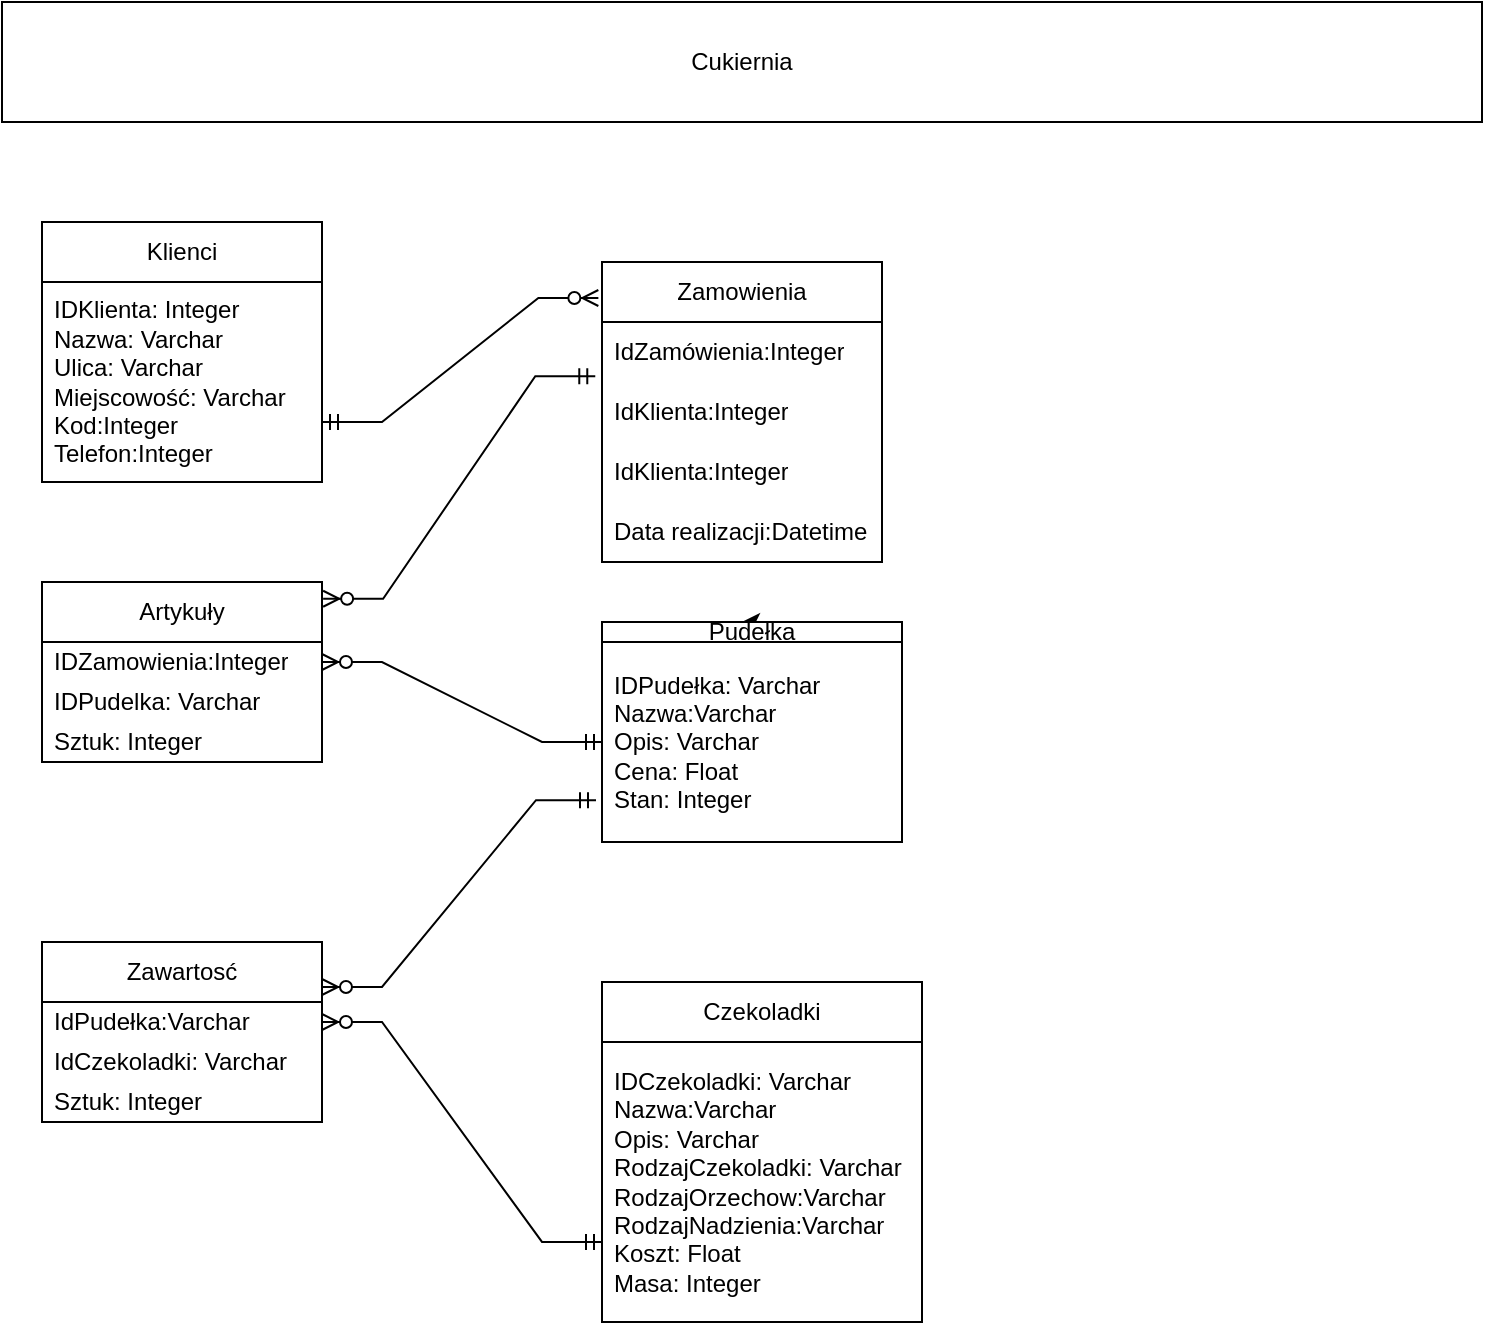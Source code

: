 <mxfile version="22.0.5" type="google">
  <diagram name="Strona-1" id="cGiht8c6kTfp_fwbdRmS">
    <mxGraphModel dx="1055" dy="595" grid="1" gridSize="10" guides="1" tooltips="1" connect="1" arrows="1" fold="1" page="1" pageScale="1" pageWidth="827" pageHeight="1169" math="0" shadow="0">
      <root>
        <mxCell id="0" />
        <mxCell id="1" parent="0" />
        <mxCell id="u3fCee22iPeIOuupL5Ds-6" value="Klienci" style="swimlane;fontStyle=0;childLayout=stackLayout;horizontal=1;startSize=30;horizontalStack=0;resizeParent=1;resizeParentMax=0;resizeLast=0;collapsible=1;marginBottom=0;whiteSpace=wrap;html=1;" parent="1" vertex="1">
          <mxGeometry x="80" y="160" width="140" height="130" as="geometry" />
        </mxCell>
        <mxCell id="u3fCee22iPeIOuupL5Ds-7" value="IDKlienta: Integer&lt;br&gt;Nazwa: Varchar&lt;br&gt;Ulica: Varchar&lt;br&gt;Miejscowość: Varchar&lt;br&gt;Kod:Integer&lt;br&gt;Telefon:Integer" style="text;strokeColor=none;fillColor=none;align=left;verticalAlign=middle;spacingLeft=4;spacingRight=4;overflow=hidden;points=[[0,0.5],[1,0.5]];portConstraint=eastwest;rotatable=0;whiteSpace=wrap;html=1;" parent="u3fCee22iPeIOuupL5Ds-6" vertex="1">
          <mxGeometry y="30" width="140" height="100" as="geometry" />
        </mxCell>
        <mxCell id="u3fCee22iPeIOuupL5Ds-10" value="Cukiernia" style="rounded=0;whiteSpace=wrap;html=1;" parent="1" vertex="1">
          <mxGeometry x="60" y="50" width="740" height="60" as="geometry" />
        </mxCell>
        <mxCell id="u3fCee22iPeIOuupL5Ds-19" value="Artykuły" style="swimlane;fontStyle=0;childLayout=stackLayout;horizontal=1;startSize=30;horizontalStack=0;resizeParent=1;resizeParentMax=0;resizeLast=0;collapsible=1;marginBottom=0;whiteSpace=wrap;html=1;" parent="1" vertex="1">
          <mxGeometry x="80" y="340" width="140" height="90" as="geometry" />
        </mxCell>
        <mxCell id="u3fCee22iPeIOuupL5Ds-20" value="IDZamowienia:Integer" style="text;strokeColor=none;fillColor=none;align=left;verticalAlign=middle;spacingLeft=4;spacingRight=4;overflow=hidden;points=[[0,0.5],[1,0.5]];portConstraint=eastwest;rotatable=0;whiteSpace=wrap;html=1;" parent="u3fCee22iPeIOuupL5Ds-19" vertex="1">
          <mxGeometry y="30" width="140" height="20" as="geometry" />
        </mxCell>
        <mxCell id="u3fCee22iPeIOuupL5Ds-21" value="IDPudelka: Varchar" style="text;strokeColor=none;fillColor=none;align=left;verticalAlign=middle;spacingLeft=4;spacingRight=4;overflow=hidden;points=[[0,0.5],[1,0.5]];portConstraint=eastwest;rotatable=0;whiteSpace=wrap;html=1;" parent="u3fCee22iPeIOuupL5Ds-19" vertex="1">
          <mxGeometry y="50" width="140" height="20" as="geometry" />
        </mxCell>
        <mxCell id="u3fCee22iPeIOuupL5Ds-22" value="Sztuk: Integer" style="text;strokeColor=none;fillColor=none;align=left;verticalAlign=middle;spacingLeft=4;spacingRight=4;overflow=hidden;points=[[0,0.5],[1,0.5]];portConstraint=eastwest;rotatable=0;whiteSpace=wrap;html=1;" parent="u3fCee22iPeIOuupL5Ds-19" vertex="1">
          <mxGeometry y="70" width="140" height="20" as="geometry" />
        </mxCell>
        <mxCell id="u3fCee22iPeIOuupL5Ds-23" value="Zamowienia" style="swimlane;fontStyle=0;childLayout=stackLayout;horizontal=1;startSize=30;horizontalStack=0;resizeParent=1;resizeParentMax=0;resizeLast=0;collapsible=1;marginBottom=0;whiteSpace=wrap;html=1;" parent="1" vertex="1">
          <mxGeometry x="360" y="180" width="140" height="150" as="geometry" />
        </mxCell>
        <mxCell id="u3fCee22iPeIOuupL5Ds-24" value="IdZamówienia:Integer" style="text;strokeColor=none;fillColor=none;align=left;verticalAlign=middle;spacingLeft=4;spacingRight=4;overflow=hidden;points=[[0,0.5],[1,0.5]];portConstraint=eastwest;rotatable=0;whiteSpace=wrap;html=1;" parent="u3fCee22iPeIOuupL5Ds-23" vertex="1">
          <mxGeometry y="30" width="140" height="30" as="geometry" />
        </mxCell>
        <mxCell id="u3fCee22iPeIOuupL5Ds-43" value="IdKlienta:Integer" style="text;strokeColor=none;fillColor=none;align=left;verticalAlign=middle;spacingLeft=4;spacingRight=4;overflow=hidden;points=[[0,0.5],[1,0.5]];portConstraint=eastwest;rotatable=0;whiteSpace=wrap;html=1;" parent="u3fCee22iPeIOuupL5Ds-23" vertex="1">
          <mxGeometry y="60" width="140" height="30" as="geometry" />
        </mxCell>
        <mxCell id="u3fCee22iPeIOuupL5Ds-25" value="IdKlienta:Integer" style="text;strokeColor=none;fillColor=none;align=left;verticalAlign=middle;spacingLeft=4;spacingRight=4;overflow=hidden;points=[[0,0.5],[1,0.5]];portConstraint=eastwest;rotatable=0;whiteSpace=wrap;html=1;" parent="u3fCee22iPeIOuupL5Ds-23" vertex="1">
          <mxGeometry y="90" width="140" height="30" as="geometry" />
        </mxCell>
        <mxCell id="u3fCee22iPeIOuupL5Ds-26" value="Data realizacji:Datetime" style="text;strokeColor=none;fillColor=none;align=left;verticalAlign=middle;spacingLeft=4;spacingRight=4;overflow=hidden;points=[[0,0.5],[1,0.5]];portConstraint=eastwest;rotatable=0;whiteSpace=wrap;html=1;" parent="u3fCee22iPeIOuupL5Ds-23" vertex="1">
          <mxGeometry y="120" width="140" height="30" as="geometry" />
        </mxCell>
        <mxCell id="2N_7iEWoP6fJ4aQgC7UA-7" style="edgeStyle=orthogonalEdgeStyle;rounded=0;orthogonalLoop=1;jettySize=auto;html=1;exitX=0.5;exitY=0;exitDx=0;exitDy=0;" parent="1" source="u3fCee22iPeIOuupL5Ds-32" edge="1">
          <mxGeometry relative="1" as="geometry">
            <mxPoint x="430" y="360" as="targetPoint" />
          </mxGeometry>
        </mxCell>
        <mxCell id="u3fCee22iPeIOuupL5Ds-32" value="Pudełka" style="swimlane;fontStyle=0;childLayout=stackLayout;horizontal=1;startSize=10;horizontalStack=0;resizeParent=1;resizeParentMax=0;resizeLast=0;collapsible=1;marginBottom=0;whiteSpace=wrap;html=1;" parent="1" vertex="1">
          <mxGeometry x="360" y="360" width="150" height="110" as="geometry" />
        </mxCell>
        <mxCell id="u3fCee22iPeIOuupL5Ds-33" value="IDPudełka: Varchar&lt;br&gt;Nazwa:Varchar&lt;br&gt;Opis: Varchar&lt;br&gt;Cena: Float&lt;br&gt;Stan: Integer&lt;br style=&quot;border-color: var(--border-color);&quot;&gt;" style="text;strokeColor=none;fillColor=none;align=left;verticalAlign=middle;spacingLeft=4;spacingRight=4;overflow=hidden;points=[[0,0.5],[1,0.5]];portConstraint=eastwest;rotatable=0;whiteSpace=wrap;html=1;" parent="u3fCee22iPeIOuupL5Ds-32" vertex="1">
          <mxGeometry y="10" width="150" height="100" as="geometry" />
        </mxCell>
        <mxCell id="u3fCee22iPeIOuupL5Ds-34" value="Czekoladki" style="swimlane;fontStyle=0;childLayout=stackLayout;horizontal=1;startSize=30;horizontalStack=0;resizeParent=1;resizeParentMax=0;resizeLast=0;collapsible=1;marginBottom=0;whiteSpace=wrap;html=1;" parent="1" vertex="1">
          <mxGeometry x="360" y="540" width="160" height="170" as="geometry" />
        </mxCell>
        <mxCell id="u3fCee22iPeIOuupL5Ds-35" value="IDCzekoladki: Varchar&lt;br&gt;Nazwa:Varchar&lt;br&gt;Opis: Varchar&lt;br&gt;RodzajCzekoladki: Varchar&lt;br&gt;RodzajOrzechow:Varchar&lt;br&gt;RodzajNadzienia:Varchar&lt;br&gt;Koszt: Float&lt;br&gt;Masa: Integer" style="text;strokeColor=none;fillColor=none;align=left;verticalAlign=middle;spacingLeft=4;spacingRight=4;overflow=hidden;points=[[0,0.5],[1,0.5]];portConstraint=eastwest;rotatable=0;whiteSpace=wrap;html=1;" parent="u3fCee22iPeIOuupL5Ds-34" vertex="1">
          <mxGeometry y="30" width="160" height="140" as="geometry" />
        </mxCell>
        <mxCell id="u3fCee22iPeIOuupL5Ds-36" value="Zawartosć" style="swimlane;fontStyle=0;childLayout=stackLayout;horizontal=1;startSize=30;horizontalStack=0;resizeParent=1;resizeParentMax=0;resizeLast=0;collapsible=1;marginBottom=0;whiteSpace=wrap;html=1;" parent="1" vertex="1">
          <mxGeometry x="80" y="520" width="140" height="90" as="geometry" />
        </mxCell>
        <mxCell id="u3fCee22iPeIOuupL5Ds-37" value="IdPudełka:Varchar" style="text;strokeColor=none;fillColor=none;align=left;verticalAlign=middle;spacingLeft=4;spacingRight=4;overflow=hidden;points=[[0,0.5],[1,0.5]];portConstraint=eastwest;rotatable=0;whiteSpace=wrap;html=1;" parent="u3fCee22iPeIOuupL5Ds-36" vertex="1">
          <mxGeometry y="30" width="140" height="20" as="geometry" />
        </mxCell>
        <mxCell id="u3fCee22iPeIOuupL5Ds-38" value="IdCzekoladki: Varchar" style="text;strokeColor=none;fillColor=none;align=left;verticalAlign=middle;spacingLeft=4;spacingRight=4;overflow=hidden;points=[[0,0.5],[1,0.5]];portConstraint=eastwest;rotatable=0;whiteSpace=wrap;html=1;" parent="u3fCee22iPeIOuupL5Ds-36" vertex="1">
          <mxGeometry y="50" width="140" height="20" as="geometry" />
        </mxCell>
        <mxCell id="u3fCee22iPeIOuupL5Ds-39" value="Sztuk: Integer" style="text;strokeColor=none;fillColor=none;align=left;verticalAlign=middle;spacingLeft=4;spacingRight=4;overflow=hidden;points=[[0,0.5],[1,0.5]];portConstraint=eastwest;rotatable=0;whiteSpace=wrap;html=1;" parent="u3fCee22iPeIOuupL5Ds-36" vertex="1">
          <mxGeometry y="70" width="140" height="20" as="geometry" />
        </mxCell>
        <mxCell id="JU3c804aK8jr9ZMNvFy5-1" value="" style="edgeStyle=entityRelationEdgeStyle;fontSize=12;html=1;endArrow=ERzeroToMany;startArrow=ERmandOne;rounded=0;entryX=-0.013;entryY=0.12;entryDx=0;entryDy=0;entryPerimeter=0;" edge="1" parent="1" target="u3fCee22iPeIOuupL5Ds-23">
          <mxGeometry width="100" height="100" relative="1" as="geometry">
            <mxPoint x="220" y="260" as="sourcePoint" />
            <mxPoint x="320" y="160" as="targetPoint" />
          </mxGeometry>
        </mxCell>
        <mxCell id="JU3c804aK8jr9ZMNvFy5-2" value="" style="edgeStyle=entityRelationEdgeStyle;fontSize=12;html=1;endArrow=ERzeroToMany;startArrow=ERmandOne;rounded=0;entryX=1.004;entryY=0.093;entryDx=0;entryDy=0;entryPerimeter=0;exitX=-0.024;exitY=-0.096;exitDx=0;exitDy=0;exitPerimeter=0;" edge="1" parent="1" source="u3fCee22iPeIOuupL5Ds-43" target="u3fCee22iPeIOuupL5Ds-19">
          <mxGeometry width="100" height="100" relative="1" as="geometry">
            <mxPoint x="310" y="250" as="sourcePoint" />
            <mxPoint x="630" y="370" as="targetPoint" />
            <Array as="points">
              <mxPoint x="750" y="300" />
              <mxPoint x="620" y="340" />
              <mxPoint x="180" y="336" />
              <mxPoint x="630" y="370" />
            </Array>
          </mxGeometry>
        </mxCell>
        <mxCell id="JU3c804aK8jr9ZMNvFy5-3" value="" style="edgeStyle=entityRelationEdgeStyle;fontSize=12;html=1;endArrow=ERzeroToMany;startArrow=ERmandOne;rounded=0;entryX=1;entryY=0.5;entryDx=0;entryDy=0;exitX=0;exitY=0.5;exitDx=0;exitDy=0;" edge="1" parent="1" source="u3fCee22iPeIOuupL5Ds-33" target="u3fCee22iPeIOuupL5Ds-20">
          <mxGeometry width="100" height="100" relative="1" as="geometry">
            <mxPoint x="300" y="370" as="sourcePoint" />
            <mxPoint x="270" y="460" as="targetPoint" />
          </mxGeometry>
        </mxCell>
        <mxCell id="JU3c804aK8jr9ZMNvFy5-5" value="" style="edgeStyle=entityRelationEdgeStyle;fontSize=12;html=1;endArrow=ERzeroToMany;startArrow=ERmandOne;rounded=0;entryX=1;entryY=0.5;entryDx=0;entryDy=0;exitX=0;exitY=0.714;exitDx=0;exitDy=0;exitPerimeter=0;" edge="1" parent="1" source="u3fCee22iPeIOuupL5Ds-35" target="u3fCee22iPeIOuupL5Ds-37">
          <mxGeometry width="100" height="100" relative="1" as="geometry">
            <mxPoint x="320" y="670" as="sourcePoint" />
            <mxPoint x="300" y="600" as="targetPoint" />
          </mxGeometry>
        </mxCell>
        <mxCell id="JU3c804aK8jr9ZMNvFy5-6" value="" style="edgeStyle=entityRelationEdgeStyle;fontSize=12;html=1;endArrow=ERzeroToMany;startArrow=ERmandOne;rounded=0;entryX=1;entryY=0.25;entryDx=0;entryDy=0;exitX=-0.02;exitY=0.791;exitDx=0;exitDy=0;exitPerimeter=0;" edge="1" parent="1" source="u3fCee22iPeIOuupL5Ds-33" target="u3fCee22iPeIOuupL5Ds-36">
          <mxGeometry width="100" height="100" relative="1" as="geometry">
            <mxPoint x="310" y="450" as="sourcePoint" />
            <mxPoint x="260" y="530" as="targetPoint" />
          </mxGeometry>
        </mxCell>
      </root>
    </mxGraphModel>
  </diagram>
</mxfile>
